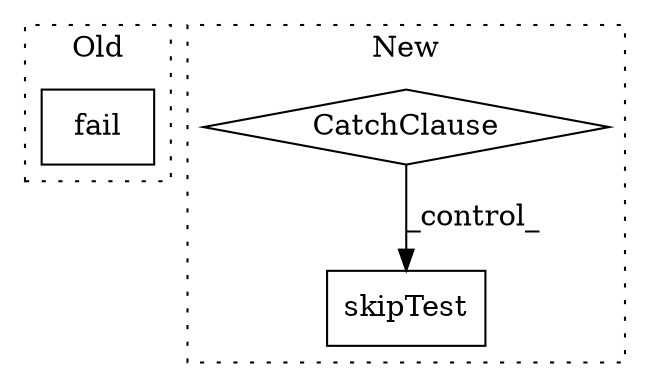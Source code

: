 digraph G {
subgraph cluster0 {
1 [label="fail" a="32" s="22546,22554" l="5,1" shape="box"];
label = "Old";
style="dotted";
}
subgraph cluster1 {
2 [label="CatchClause" a="12" s="22435,22476" l="11,2" shape="diamond"];
3 [label="skipTest" a="32" s="22491,22510" l="9,1" shape="box"];
label = "New";
style="dotted";
}
2 -> 3 [label="_control_"];
}